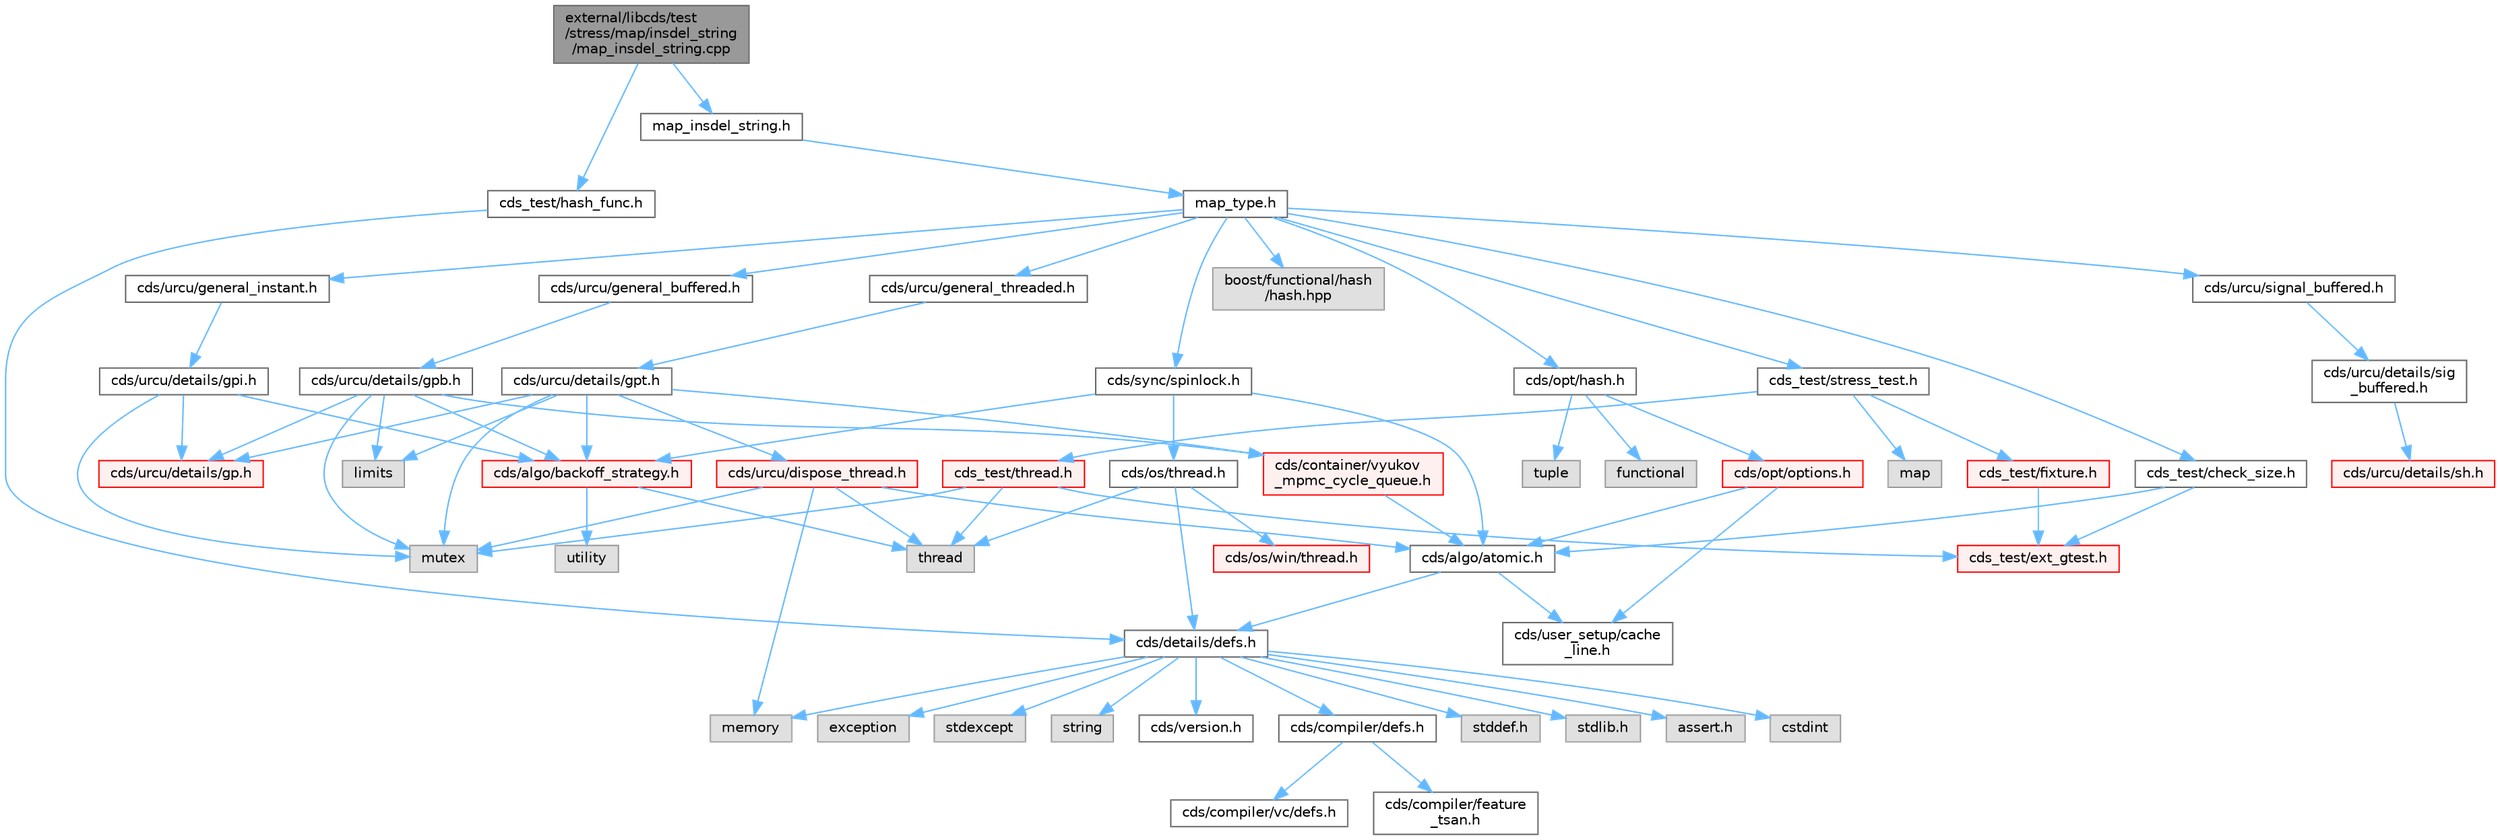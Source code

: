 digraph "external/libcds/test/stress/map/insdel_string/map_insdel_string.cpp"
{
 // LATEX_PDF_SIZE
  bgcolor="transparent";
  edge [fontname=Helvetica,fontsize=10,labelfontname=Helvetica,labelfontsize=10];
  node [fontname=Helvetica,fontsize=10,shape=box,height=0.2,width=0.4];
  Node1 [id="Node000001",label="external/libcds/test\l/stress/map/insdel_string\l/map_insdel_string.cpp",height=0.2,width=0.4,color="gray40", fillcolor="grey60", style="filled", fontcolor="black",tooltip=" "];
  Node1 -> Node2 [id="edge74_Node000001_Node000002",color="steelblue1",style="solid",tooltip=" "];
  Node2 [id="Node000002",label="map_insdel_string.h",height=0.2,width=0.4,color="grey40", fillcolor="white", style="filled",URL="$map__insdel__string_8h.html",tooltip=" "];
  Node2 -> Node3 [id="edge75_Node000002_Node000003",color="steelblue1",style="solid",tooltip=" "];
  Node3 [id="Node000003",label="map_type.h",height=0.2,width=0.4,color="grey40", fillcolor="white", style="filled",URL="$map__type_8h.html",tooltip=" "];
  Node3 -> Node4 [id="edge76_Node000003_Node000004",color="steelblue1",style="solid",tooltip=" "];
  Node4 [id="Node000004",label="cds/urcu/general_instant.h",height=0.2,width=0.4,color="grey40", fillcolor="white", style="filled",URL="$general__instant_8h.html",tooltip=" "];
  Node4 -> Node5 [id="edge77_Node000004_Node000005",color="steelblue1",style="solid",tooltip=" "];
  Node5 [id="Node000005",label="cds/urcu/details/gpi.h",height=0.2,width=0.4,color="grey40", fillcolor="white", style="filled",URL="$gpi_8h.html",tooltip=" "];
  Node5 -> Node6 [id="edge78_Node000005_Node000006",color="steelblue1",style="solid",tooltip=" "];
  Node6 [id="Node000006",label="mutex",height=0.2,width=0.4,color="grey60", fillcolor="#E0E0E0", style="filled",tooltip=" "];
  Node5 -> Node7 [id="edge79_Node000005_Node000007",color="steelblue1",style="solid",tooltip=" "];
  Node7 [id="Node000007",label="cds/urcu/details/gp.h",height=0.2,width=0.4,color="red", fillcolor="#FFF0F0", style="filled",URL="$gp_8h.html",tooltip=" "];
  Node5 -> Node55 [id="edge80_Node000005_Node000055",color="steelblue1",style="solid",tooltip=" "];
  Node55 [id="Node000055",label="cds/algo/backoff_strategy.h",height=0.2,width=0.4,color="red", fillcolor="#FFF0F0", style="filled",URL="$backoff__strategy_8h.html",tooltip=" "];
  Node55 -> Node43 [id="edge81_Node000055_Node000043",color="steelblue1",style="solid",tooltip=" "];
  Node43 [id="Node000043",label="utility",height=0.2,width=0.4,color="grey60", fillcolor="#E0E0E0", style="filled",tooltip=" "];
  Node55 -> Node38 [id="edge82_Node000055_Node000038",color="steelblue1",style="solid",tooltip=" "];
  Node38 [id="Node000038",label="thread",height=0.2,width=0.4,color="grey60", fillcolor="#E0E0E0", style="filled",tooltip=" "];
  Node3 -> Node59 [id="edge83_Node000003_Node000059",color="steelblue1",style="solid",tooltip=" "];
  Node59 [id="Node000059",label="cds/urcu/general_buffered.h",height=0.2,width=0.4,color="grey40", fillcolor="white", style="filled",URL="$general__buffered_8h.html",tooltip=" "];
  Node59 -> Node60 [id="edge84_Node000059_Node000060",color="steelblue1",style="solid",tooltip=" "];
  Node60 [id="Node000060",label="cds/urcu/details/gpb.h",height=0.2,width=0.4,color="grey40", fillcolor="white", style="filled",URL="$gpb_8h.html",tooltip=" "];
  Node60 -> Node6 [id="edge85_Node000060_Node000006",color="steelblue1",style="solid",tooltip=" "];
  Node60 -> Node61 [id="edge86_Node000060_Node000061",color="steelblue1",style="solid",tooltip=" "];
  Node61 [id="Node000061",label="limits",height=0.2,width=0.4,color="grey60", fillcolor="#E0E0E0", style="filled",tooltip=" "];
  Node60 -> Node7 [id="edge87_Node000060_Node000007",color="steelblue1",style="solid",tooltip=" "];
  Node60 -> Node55 [id="edge88_Node000060_Node000055",color="steelblue1",style="solid",tooltip=" "];
  Node60 -> Node62 [id="edge89_Node000060_Node000062",color="steelblue1",style="solid",tooltip=" "];
  Node62 [id="Node000062",label="cds/container/vyukov\l_mpmc_cycle_queue.h",height=0.2,width=0.4,color="red", fillcolor="#FFF0F0", style="filled",URL="$container_2vyukov__mpmc__cycle__queue_8h.html",tooltip=" "];
  Node62 -> Node10 [id="edge90_Node000062_Node000010",color="steelblue1",style="solid",tooltip=" "];
  Node10 [id="Node000010",label="cds/algo/atomic.h",height=0.2,width=0.4,color="grey40", fillcolor="white", style="filled",URL="$external_2libcds_2cds_2algo_2atomic_8h.html",tooltip=" "];
  Node10 -> Node11 [id="edge91_Node000010_Node000011",color="steelblue1",style="solid",tooltip=" "];
  Node11 [id="Node000011",label="cds/details/defs.h",height=0.2,width=0.4,color="grey40", fillcolor="white", style="filled",URL="$details_2defs_8h.html",tooltip=" "];
  Node11 -> Node12 [id="edge92_Node000011_Node000012",color="steelblue1",style="solid",tooltip=" "];
  Node12 [id="Node000012",label="stddef.h",height=0.2,width=0.4,color="grey60", fillcolor="#E0E0E0", style="filled",tooltip=" "];
  Node11 -> Node13 [id="edge93_Node000011_Node000013",color="steelblue1",style="solid",tooltip=" "];
  Node13 [id="Node000013",label="stdlib.h",height=0.2,width=0.4,color="grey60", fillcolor="#E0E0E0", style="filled",tooltip=" "];
  Node11 -> Node14 [id="edge94_Node000011_Node000014",color="steelblue1",style="solid",tooltip=" "];
  Node14 [id="Node000014",label="assert.h",height=0.2,width=0.4,color="grey60", fillcolor="#E0E0E0", style="filled",tooltip=" "];
  Node11 -> Node15 [id="edge95_Node000011_Node000015",color="steelblue1",style="solid",tooltip=" "];
  Node15 [id="Node000015",label="cstdint",height=0.2,width=0.4,color="grey60", fillcolor="#E0E0E0", style="filled",tooltip=" "];
  Node11 -> Node16 [id="edge96_Node000011_Node000016",color="steelblue1",style="solid",tooltip=" "];
  Node16 [id="Node000016",label="exception",height=0.2,width=0.4,color="grey60", fillcolor="#E0E0E0", style="filled",tooltip=" "];
  Node11 -> Node17 [id="edge97_Node000011_Node000017",color="steelblue1",style="solid",tooltip=" "];
  Node17 [id="Node000017",label="stdexcept",height=0.2,width=0.4,color="grey60", fillcolor="#E0E0E0", style="filled",tooltip=" "];
  Node11 -> Node18 [id="edge98_Node000011_Node000018",color="steelblue1",style="solid",tooltip=" "];
  Node18 [id="Node000018",label="string",height=0.2,width=0.4,color="grey60", fillcolor="#E0E0E0", style="filled",tooltip=" "];
  Node11 -> Node19 [id="edge99_Node000011_Node000019",color="steelblue1",style="solid",tooltip=" "];
  Node19 [id="Node000019",label="memory",height=0.2,width=0.4,color="grey60", fillcolor="#E0E0E0", style="filled",tooltip=" "];
  Node11 -> Node20 [id="edge100_Node000011_Node000020",color="steelblue1",style="solid",tooltip=" "];
  Node20 [id="Node000020",label="cds/version.h",height=0.2,width=0.4,color="grey40", fillcolor="white", style="filled",URL="$external_2libcds_2cds_2version_8h.html",tooltip=" "];
  Node11 -> Node21 [id="edge101_Node000011_Node000021",color="steelblue1",style="solid",tooltip=" "];
  Node21 [id="Node000021",label="cds/compiler/defs.h",height=0.2,width=0.4,color="grey40", fillcolor="white", style="filled",URL="$compiler_2defs_8h.html",tooltip=" "];
  Node21 -> Node22 [id="edge102_Node000021_Node000022",color="steelblue1",style="solid",tooltip=" "];
  Node22 [id="Node000022",label="cds/compiler/vc/defs.h",height=0.2,width=0.4,color="grey40", fillcolor="white", style="filled",URL="$compiler_2vc_2defs_8h.html",tooltip=" "];
  Node21 -> Node23 [id="edge103_Node000021_Node000023",color="steelblue1",style="solid",tooltip=" "];
  Node23 [id="Node000023",label="cds/compiler/feature\l_tsan.h",height=0.2,width=0.4,color="grey40", fillcolor="white", style="filled",URL="$feature__tsan_8h.html",tooltip=" "];
  Node10 -> Node24 [id="edge104_Node000010_Node000024",color="steelblue1",style="solid",tooltip=" "];
  Node24 [id="Node000024",label="cds/user_setup/cache\l_line.h",height=0.2,width=0.4,color="grey40", fillcolor="white", style="filled",URL="$cache__line_8h.html",tooltip="Cache-line size definition"];
  Node3 -> Node73 [id="edge105_Node000003_Node000073",color="steelblue1",style="solid",tooltip=" "];
  Node73 [id="Node000073",label="cds/urcu/general_threaded.h",height=0.2,width=0.4,color="grey40", fillcolor="white", style="filled",URL="$general__threaded_8h.html",tooltip=" "];
  Node73 -> Node74 [id="edge106_Node000073_Node000074",color="steelblue1",style="solid",tooltip=" "];
  Node74 [id="Node000074",label="cds/urcu/details/gpt.h",height=0.2,width=0.4,color="grey40", fillcolor="white", style="filled",URL="$gpt_8h.html",tooltip=" "];
  Node74 -> Node6 [id="edge107_Node000074_Node000006",color="steelblue1",style="solid",tooltip=" "];
  Node74 -> Node61 [id="edge108_Node000074_Node000061",color="steelblue1",style="solid",tooltip=" "];
  Node74 -> Node7 [id="edge109_Node000074_Node000007",color="steelblue1",style="solid",tooltip=" "];
  Node74 -> Node75 [id="edge110_Node000074_Node000075",color="steelblue1",style="solid",tooltip=" "];
  Node75 [id="Node000075",label="cds/urcu/dispose_thread.h",height=0.2,width=0.4,color="red", fillcolor="#FFF0F0", style="filled",URL="$dispose__thread_8h.html",tooltip=" "];
  Node75 -> Node19 [id="edge111_Node000075_Node000019",color="steelblue1",style="solid",tooltip=" "];
  Node75 -> Node38 [id="edge112_Node000075_Node000038",color="steelblue1",style="solid",tooltip=" "];
  Node75 -> Node6 [id="edge113_Node000075_Node000006",color="steelblue1",style="solid",tooltip=" "];
  Node75 -> Node10 [id="edge114_Node000075_Node000010",color="steelblue1",style="solid",tooltip=" "];
  Node74 -> Node55 [id="edge115_Node000074_Node000055",color="steelblue1",style="solid",tooltip=" "];
  Node74 -> Node62 [id="edge116_Node000074_Node000062",color="steelblue1",style="solid",tooltip=" "];
  Node3 -> Node77 [id="edge117_Node000003_Node000077",color="steelblue1",style="solid",tooltip=" "];
  Node77 [id="Node000077",label="cds/urcu/signal_buffered.h",height=0.2,width=0.4,color="grey40", fillcolor="white", style="filled",URL="$signal__buffered_8h.html",tooltip=" "];
  Node77 -> Node78 [id="edge118_Node000077_Node000078",color="steelblue1",style="solid",tooltip=" "];
  Node78 [id="Node000078",label="cds/urcu/details/sig\l_buffered.h",height=0.2,width=0.4,color="grey40", fillcolor="white", style="filled",URL="$sig__buffered_8h.html",tooltip=" "];
  Node78 -> Node79 [id="edge119_Node000078_Node000079",color="steelblue1",style="solid",tooltip=" "];
  Node79 [id="Node000079",label="cds/urcu/details/sh.h",height=0.2,width=0.4,color="red", fillcolor="#FFF0F0", style="filled",URL="$sh_8h.html",tooltip=" "];
  Node3 -> Node80 [id="edge120_Node000003_Node000080",color="steelblue1",style="solid",tooltip=" "];
  Node80 [id="Node000080",label="cds/sync/spinlock.h",height=0.2,width=0.4,color="grey40", fillcolor="white", style="filled",URL="$sync_2spinlock_8h.html",tooltip=" "];
  Node80 -> Node10 [id="edge121_Node000080_Node000010",color="steelblue1",style="solid",tooltip=" "];
  Node80 -> Node44 [id="edge122_Node000080_Node000044",color="steelblue1",style="solid",tooltip=" "];
  Node44 [id="Node000044",label="cds/os/thread.h",height=0.2,width=0.4,color="grey40", fillcolor="white", style="filled",URL="$cds_2os_2thread_8h.html",tooltip=" "];
  Node44 -> Node38 [id="edge123_Node000044_Node000038",color="steelblue1",style="solid",tooltip=" "];
  Node44 -> Node11 [id="edge124_Node000044_Node000011",color="steelblue1",style="solid",tooltip=" "];
  Node44 -> Node45 [id="edge125_Node000044_Node000045",color="steelblue1",style="solid",tooltip=" "];
  Node45 [id="Node000045",label="cds/os/win/thread.h",height=0.2,width=0.4,color="red", fillcolor="#FFF0F0", style="filled",URL="$cds_2os_2win_2thread_8h.html",tooltip=" "];
  Node80 -> Node55 [id="edge126_Node000080_Node000055",color="steelblue1",style="solid",tooltip=" "];
  Node3 -> Node81 [id="edge127_Node000003_Node000081",color="steelblue1",style="solid",tooltip=" "];
  Node81 [id="Node000081",label="cds/opt/hash.h",height=0.2,width=0.4,color="grey40", fillcolor="white", style="filled",URL="$external_2libcds_2cds_2opt_2hash_8h.html",tooltip=" "];
  Node81 -> Node82 [id="edge128_Node000081_Node000082",color="steelblue1",style="solid",tooltip=" "];
  Node82 [id="Node000082",label="tuple",height=0.2,width=0.4,color="grey60", fillcolor="#E0E0E0", style="filled",tooltip=" "];
  Node81 -> Node83 [id="edge129_Node000081_Node000083",color="steelblue1",style="solid",tooltip=" "];
  Node83 [id="Node000083",label="functional",height=0.2,width=0.4,color="grey60", fillcolor="#E0E0E0", style="filled",tooltip=" "];
  Node81 -> Node67 [id="edge130_Node000081_Node000067",color="steelblue1",style="solid",tooltip=" "];
  Node67 [id="Node000067",label="cds/opt/options.h",height=0.2,width=0.4,color="red", fillcolor="#FFF0F0", style="filled",URL="$opt_2options_8h.html",tooltip=" "];
  Node67 -> Node24 [id="edge131_Node000067_Node000024",color="steelblue1",style="solid",tooltip=" "];
  Node67 -> Node10 [id="edge132_Node000067_Node000010",color="steelblue1",style="solid",tooltip=" "];
  Node3 -> Node84 [id="edge133_Node000003_Node000084",color="steelblue1",style="solid",tooltip=" "];
  Node84 [id="Node000084",label="boost/functional/hash\l/hash.hpp",height=0.2,width=0.4,color="grey60", fillcolor="#E0E0E0", style="filled",tooltip=" "];
  Node3 -> Node85 [id="edge134_Node000003_Node000085",color="steelblue1",style="solid",tooltip=" "];
  Node85 [id="Node000085",label="cds_test/stress_test.h",height=0.2,width=0.4,color="grey40", fillcolor="white", style="filled",URL="$stress__test_8h.html",tooltip=" "];
  Node85 -> Node86 [id="edge135_Node000085_Node000086",color="steelblue1",style="solid",tooltip=" "];
  Node86 [id="Node000086",label="map",height=0.2,width=0.4,color="grey60", fillcolor="#E0E0E0", style="filled",tooltip=" "];
  Node85 -> Node87 [id="edge136_Node000085_Node000087",color="steelblue1",style="solid",tooltip=" "];
  Node87 [id="Node000087",label="cds_test/fixture.h",height=0.2,width=0.4,color="red", fillcolor="#FFF0F0", style="filled",URL="$fixture_8h.html",tooltip=" "];
  Node87 -> Node88 [id="edge137_Node000087_Node000088",color="steelblue1",style="solid",tooltip=" "];
  Node88 [id="Node000088",label="cds_test/ext_gtest.h",height=0.2,width=0.4,color="red", fillcolor="#FFF0F0", style="filled",URL="$ext__gtest_8h.html",tooltip=" "];
  Node85 -> Node92 [id="edge138_Node000085_Node000092",color="steelblue1",style="solid",tooltip=" "];
  Node92 [id="Node000092",label="cds_test/thread.h",height=0.2,width=0.4,color="red", fillcolor="#FFF0F0", style="filled",URL="$test_2include_2cds__test_2thread_8h.html",tooltip=" "];
  Node92 -> Node88 [id="edge139_Node000092_Node000088",color="steelblue1",style="solid",tooltip=" "];
  Node92 -> Node38 [id="edge140_Node000092_Node000038",color="steelblue1",style="solid",tooltip=" "];
  Node92 -> Node6 [id="edge141_Node000092_Node000006",color="steelblue1",style="solid",tooltip=" "];
  Node3 -> Node96 [id="edge142_Node000003_Node000096",color="steelblue1",style="solid",tooltip=" "];
  Node96 [id="Node000096",label="cds_test/check_size.h",height=0.2,width=0.4,color="grey40", fillcolor="white", style="filled",URL="$check__size_8h.html",tooltip=" "];
  Node96 -> Node88 [id="edge143_Node000096_Node000088",color="steelblue1",style="solid",tooltip=" "];
  Node96 -> Node10 [id="edge144_Node000096_Node000010",color="steelblue1",style="solid",tooltip=" "];
  Node1 -> Node97 [id="edge145_Node000001_Node000097",color="steelblue1",style="solid",tooltip=" "];
  Node97 [id="Node000097",label="cds_test/hash_func.h",height=0.2,width=0.4,color="grey40", fillcolor="white", style="filled",URL="$hash__func_8h.html",tooltip=" "];
  Node97 -> Node11 [id="edge146_Node000097_Node000011",color="steelblue1",style="solid",tooltip=" "];
}
